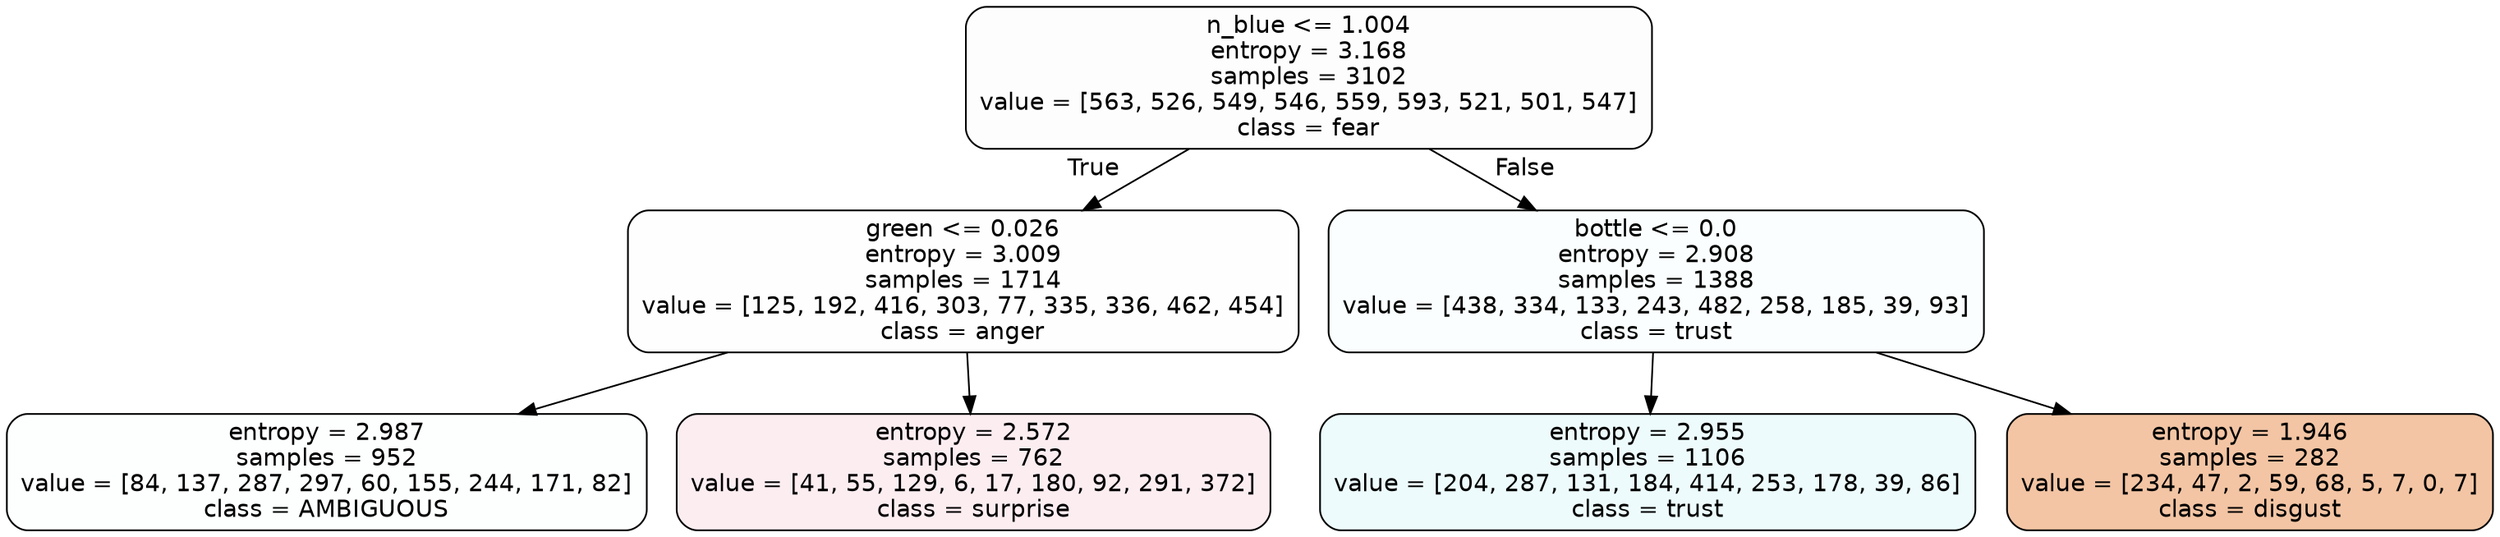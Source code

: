 digraph Tree {
node [shape=box, style="filled, rounded", color="black", fontname=helvetica] ;
edge [fontname=helvetica] ;
0 [label="n_blue <= 1.004\nentropy = 3.168\nsamples = 3102\nvalue = [563, 526, 549, 546, 559, 593, 521, 501, 547]\nclass = fear", fillcolor="#3964e502"] ;
1 [label="green <= 0.026\nentropy = 3.009\nsamples = 1714\nvalue = [125, 192, 416, 303, 77, 335, 336, 462, 454]\nclass = anger", fillcolor="#e539d701"] ;
0 -> 1 [labeldistance=2.5, labelangle=45, headlabel="True"] ;
2 [label="entropy = 2.987\nsamples = 952\nvalue = [84, 137, 287, 297, 60, 155, 244, 171, 82]\nclass = AMBIGUOUS", fillcolor="#39e58102"] ;
1 -> 2 ;
3 [label="entropy = 2.572\nsamples = 762\nvalue = [41, 55, 129, 6, 17, 180, 92, 291, 372]\nclass = surprise", fillcolor="#e5396417"] ;
1 -> 3 ;
4 [label="bottle <= 0.0\nentropy = 2.908\nsamples = 1388\nvalue = [438, 334, 133, 243, 482, 258, 185, 39, 93]\nclass = trust", fillcolor="#39d7e506"] ;
0 -> 4 [labeldistance=2.5, labelangle=-45, headlabel="False"] ;
5 [label="entropy = 2.955\nsamples = 1106\nvalue = [204, 287, 131, 184, 414, 253, 178, 39, 86]\nclass = trust", fillcolor="#39d7e516"] ;
4 -> 5 ;
6 [label="entropy = 1.946\nsamples = 282\nvalue = [234, 47, 2, 59, 68, 5, 7, 0, 7]\nclass = disgust", fillcolor="#e5813975"] ;
4 -> 6 ;
}